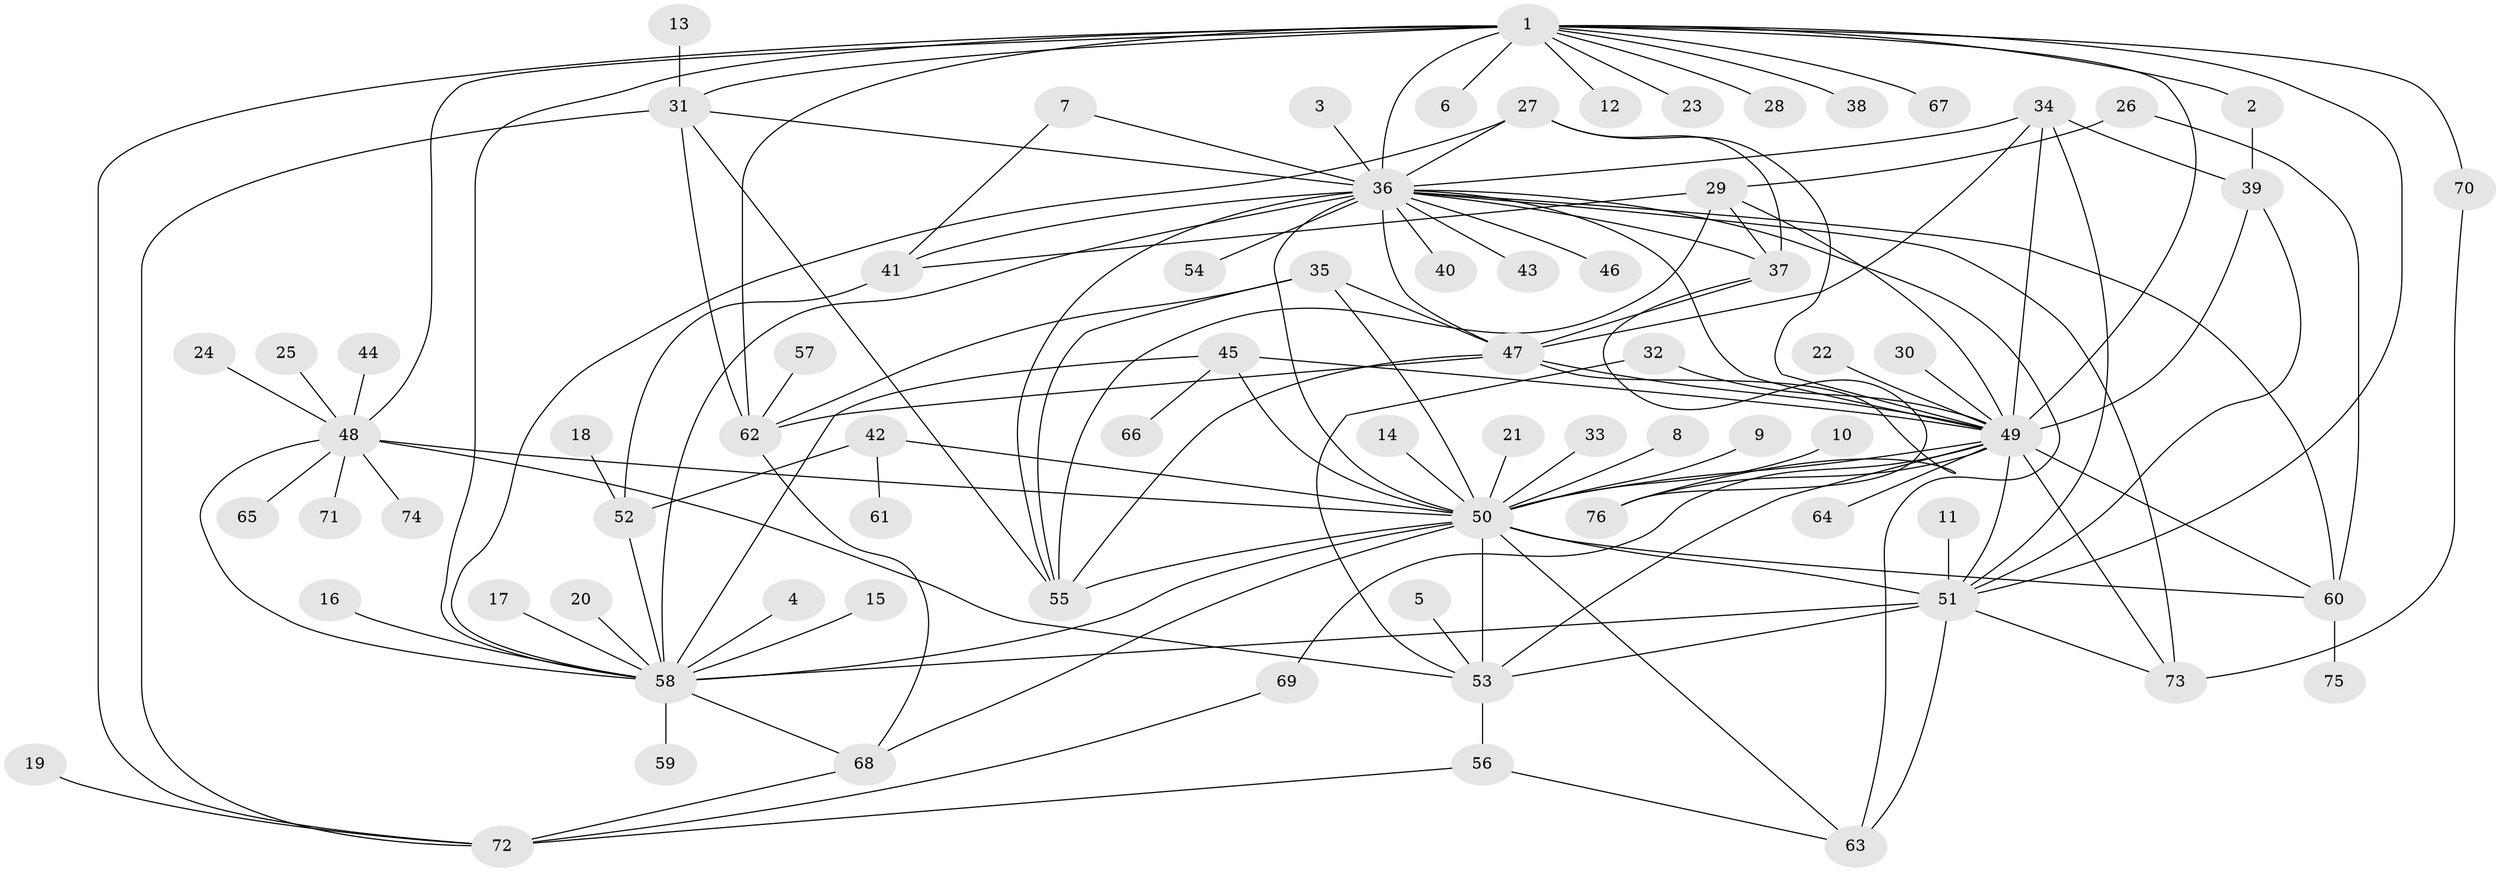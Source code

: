 // original degree distribution, {7: 0.02040816326530612, 13: 0.006802721088435374, 24: 0.02040816326530612, 3: 0.1360544217687075, 2: 0.16326530612244897, 17: 0.006802721088435374, 5: 0.061224489795918366, 9: 0.013605442176870748, 1: 0.47619047619047616, 6: 0.05442176870748299, 10: 0.006802721088435374, 4: 0.034013605442176874}
// Generated by graph-tools (version 1.1) at 2025/26/03/09/25 03:26:09]
// undirected, 76 vertices, 133 edges
graph export_dot {
graph [start="1"]
  node [color=gray90,style=filled];
  1;
  2;
  3;
  4;
  5;
  6;
  7;
  8;
  9;
  10;
  11;
  12;
  13;
  14;
  15;
  16;
  17;
  18;
  19;
  20;
  21;
  22;
  23;
  24;
  25;
  26;
  27;
  28;
  29;
  30;
  31;
  32;
  33;
  34;
  35;
  36;
  37;
  38;
  39;
  40;
  41;
  42;
  43;
  44;
  45;
  46;
  47;
  48;
  49;
  50;
  51;
  52;
  53;
  54;
  55;
  56;
  57;
  58;
  59;
  60;
  61;
  62;
  63;
  64;
  65;
  66;
  67;
  68;
  69;
  70;
  71;
  72;
  73;
  74;
  75;
  76;
  1 -- 2 [weight=1.0];
  1 -- 6 [weight=1.0];
  1 -- 12 [weight=1.0];
  1 -- 23 [weight=1.0];
  1 -- 28 [weight=1.0];
  1 -- 31 [weight=1.0];
  1 -- 36 [weight=2.0];
  1 -- 38 [weight=1.0];
  1 -- 48 [weight=1.0];
  1 -- 49 [weight=1.0];
  1 -- 51 [weight=1.0];
  1 -- 58 [weight=1.0];
  1 -- 62 [weight=2.0];
  1 -- 67 [weight=1.0];
  1 -- 70 [weight=1.0];
  1 -- 72 [weight=1.0];
  2 -- 39 [weight=1.0];
  3 -- 36 [weight=1.0];
  4 -- 58 [weight=1.0];
  5 -- 53 [weight=1.0];
  7 -- 36 [weight=1.0];
  7 -- 41 [weight=1.0];
  8 -- 50 [weight=1.0];
  9 -- 50 [weight=1.0];
  10 -- 50 [weight=1.0];
  11 -- 51 [weight=1.0];
  13 -- 31 [weight=1.0];
  14 -- 50 [weight=1.0];
  15 -- 58 [weight=1.0];
  16 -- 58 [weight=1.0];
  17 -- 58 [weight=1.0];
  18 -- 52 [weight=1.0];
  19 -- 72 [weight=1.0];
  20 -- 58 [weight=1.0];
  21 -- 50 [weight=1.0];
  22 -- 49 [weight=1.0];
  24 -- 48 [weight=1.0];
  25 -- 48 [weight=1.0];
  26 -- 29 [weight=1.0];
  26 -- 60 [weight=1.0];
  27 -- 36 [weight=1.0];
  27 -- 37 [weight=1.0];
  27 -- 49 [weight=1.0];
  27 -- 58 [weight=1.0];
  29 -- 37 [weight=1.0];
  29 -- 41 [weight=1.0];
  29 -- 49 [weight=1.0];
  29 -- 55 [weight=1.0];
  30 -- 49 [weight=1.0];
  31 -- 36 [weight=1.0];
  31 -- 55 [weight=1.0];
  31 -- 62 [weight=1.0];
  31 -- 72 [weight=1.0];
  32 -- 49 [weight=2.0];
  32 -- 53 [weight=1.0];
  33 -- 50 [weight=1.0];
  34 -- 36 [weight=1.0];
  34 -- 39 [weight=1.0];
  34 -- 47 [weight=1.0];
  34 -- 49 [weight=2.0];
  34 -- 51 [weight=1.0];
  35 -- 47 [weight=1.0];
  35 -- 50 [weight=1.0];
  35 -- 55 [weight=1.0];
  35 -- 62 [weight=1.0];
  36 -- 37 [weight=1.0];
  36 -- 40 [weight=1.0];
  36 -- 41 [weight=1.0];
  36 -- 43 [weight=1.0];
  36 -- 46 [weight=1.0];
  36 -- 47 [weight=2.0];
  36 -- 49 [weight=2.0];
  36 -- 50 [weight=2.0];
  36 -- 54 [weight=1.0];
  36 -- 55 [weight=1.0];
  36 -- 58 [weight=1.0];
  36 -- 60 [weight=1.0];
  36 -- 63 [weight=1.0];
  36 -- 73 [weight=1.0];
  37 -- 47 [weight=1.0];
  37 -- 76 [weight=1.0];
  39 -- 49 [weight=1.0];
  39 -- 51 [weight=1.0];
  41 -- 52 [weight=1.0];
  42 -- 50 [weight=1.0];
  42 -- 52 [weight=1.0];
  42 -- 61 [weight=1.0];
  44 -- 48 [weight=1.0];
  45 -- 49 [weight=1.0];
  45 -- 50 [weight=1.0];
  45 -- 58 [weight=1.0];
  45 -- 66 [weight=1.0];
  47 -- 49 [weight=1.0];
  47 -- 55 [weight=1.0];
  47 -- 62 [weight=1.0];
  47 -- 76 [weight=1.0];
  48 -- 50 [weight=1.0];
  48 -- 53 [weight=1.0];
  48 -- 58 [weight=1.0];
  48 -- 65 [weight=1.0];
  48 -- 71 [weight=1.0];
  48 -- 74 [weight=1.0];
  49 -- 50 [weight=1.0];
  49 -- 51 [weight=1.0];
  49 -- 53 [weight=1.0];
  49 -- 60 [weight=1.0];
  49 -- 64 [weight=1.0];
  49 -- 69 [weight=1.0];
  49 -- 73 [weight=1.0];
  49 -- 76 [weight=1.0];
  50 -- 51 [weight=2.0];
  50 -- 53 [weight=2.0];
  50 -- 55 [weight=1.0];
  50 -- 58 [weight=1.0];
  50 -- 60 [weight=1.0];
  50 -- 63 [weight=1.0];
  50 -- 68 [weight=1.0];
  51 -- 53 [weight=1.0];
  51 -- 58 [weight=1.0];
  51 -- 63 [weight=1.0];
  51 -- 73 [weight=1.0];
  52 -- 58 [weight=1.0];
  53 -- 56 [weight=1.0];
  56 -- 63 [weight=1.0];
  56 -- 72 [weight=1.0];
  57 -- 62 [weight=1.0];
  58 -- 59 [weight=1.0];
  58 -- 68 [weight=1.0];
  60 -- 75 [weight=1.0];
  62 -- 68 [weight=1.0];
  68 -- 72 [weight=1.0];
  69 -- 72 [weight=1.0];
  70 -- 73 [weight=1.0];
}
